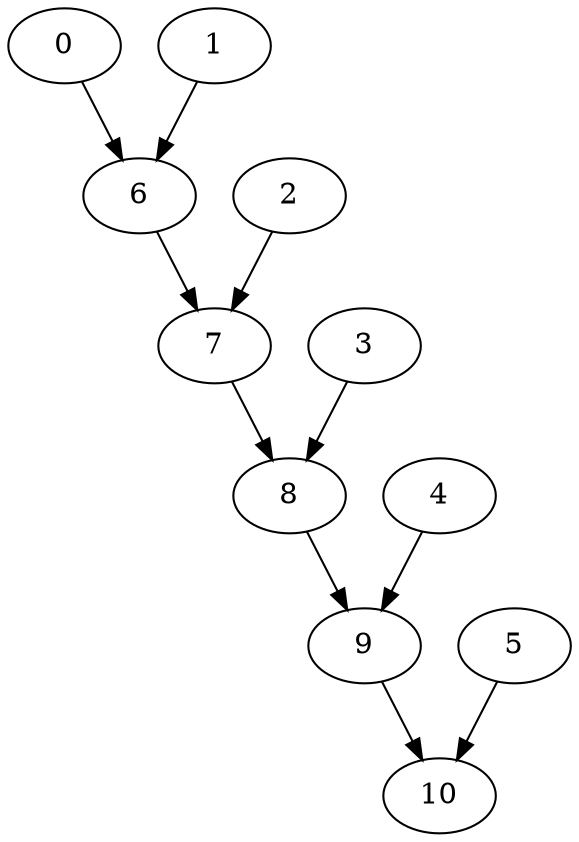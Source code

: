 digraph G {
0;
1;
2;
3;
4;
5;
6;
7;
8;
9;
10;
0->6;
1->6;
2->7;
6->7;
3->8;
7->8;
4->9;
8->9;
5->10;
9->10;
}